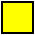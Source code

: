 #FIG 3.2
Landscape
Center
Metric
Letter  
100.00
Single
-2
# Yellow square
1200 2
0 32 #cfcfcf
2 2 0 1 0 6 49 0 20 0.000 0 0 -1 0 0 5
	 675 450 450 450 450 675 675 675 675 450
